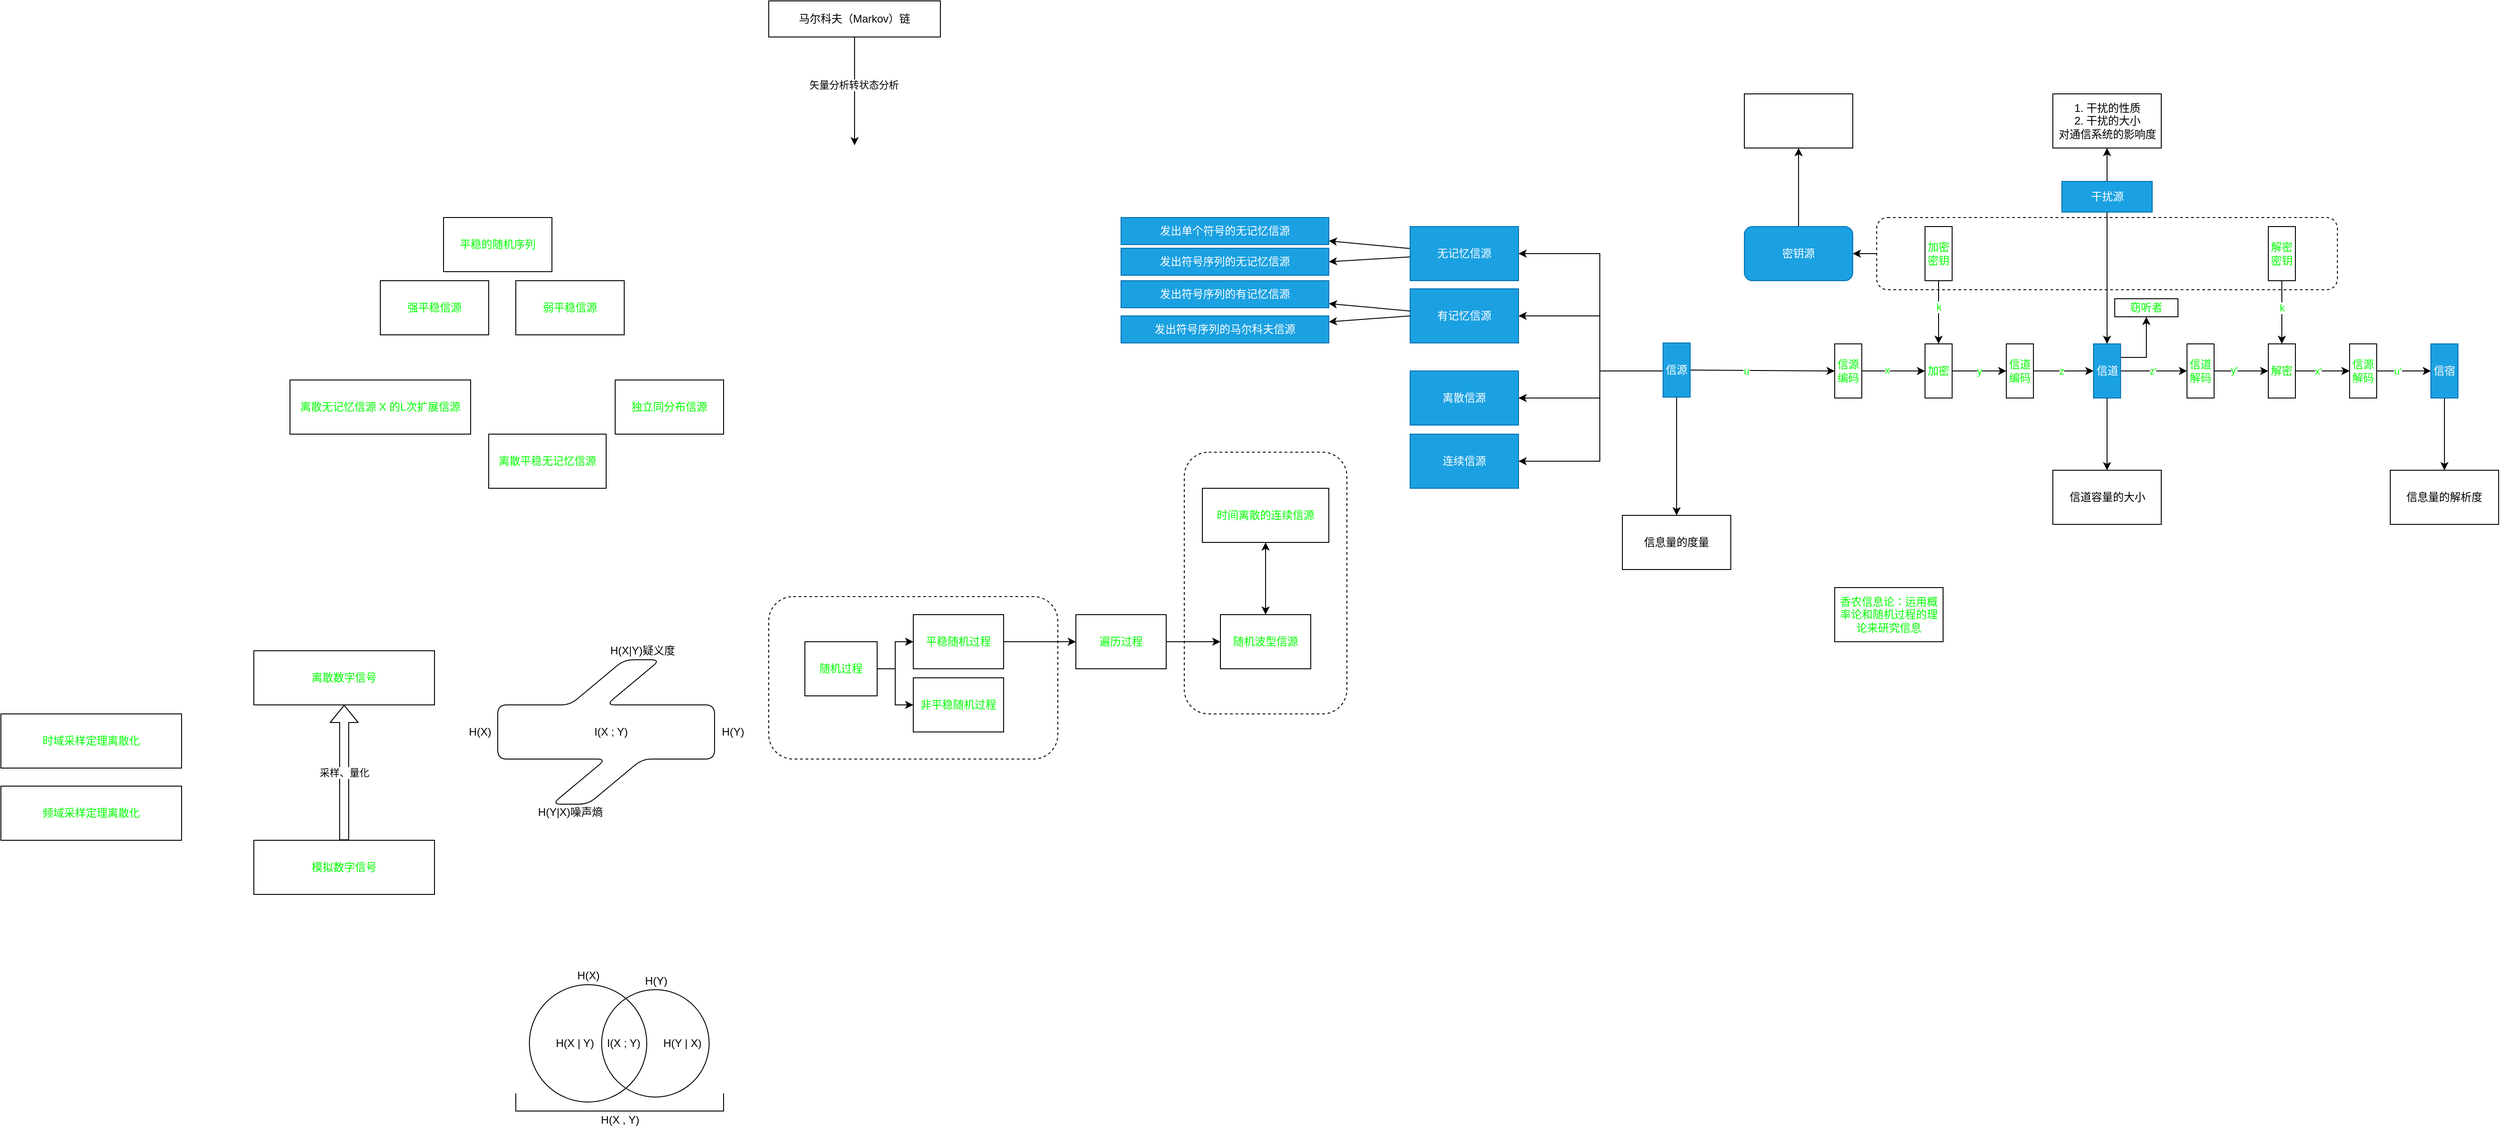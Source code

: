 <mxfile>
    <diagram id="MoYPsf-irSDns0FN64ep" name="Page-1">
        <mxGraphModel dx="3439" dy="548" grid="1" gridSize="10" guides="1" tooltips="1" connect="1" arrows="1" fold="0" page="1" pageScale="1" pageWidth="827" pageHeight="1169" math="1" shadow="0">
            <root>
                <mxCell id="0"/>
                <mxCell id="1" parent="0"/>
                <mxCell id="107" value="" style="rounded=1;whiteSpace=wrap;html=1;fontColor=#00FF00;dashed=1;" parent="1" vertex="1">
                    <mxGeometry x="-510" y="630" width="180" height="290" as="geometry"/>
                </mxCell>
                <mxCell id="99" value="" style="rounded=1;whiteSpace=wrap;html=1;fontColor=#00FF00;dashed=1;" parent="1" vertex="1">
                    <mxGeometry x="-970" y="790" width="320" height="180" as="geometry"/>
                </mxCell>
                <mxCell id="55" value="" style="edgeStyle=orthogonalEdgeStyle;rounded=0;orthogonalLoop=1;jettySize=auto;html=1;fontColor=#00FF00;" parent="1" source="53" target="54" edge="1">
                    <mxGeometry relative="1" as="geometry"/>
                </mxCell>
                <mxCell id="53" value="" style="rounded=1;whiteSpace=wrap;html=1;fontColor=#00FF00;dashed=1;" parent="1" vertex="1">
                    <mxGeometry x="256.5" y="370" width="510" height="80" as="geometry"/>
                </mxCell>
                <mxCell id="15" style="edgeStyle=orthogonalEdgeStyle;rounded=0;orthogonalLoop=1;jettySize=auto;html=1;exitX=1;exitY=0.5;exitDx=0;exitDy=0;entryX=0;entryY=0.5;entryDx=0;entryDy=0;fontColor=#00FF00;" parent="1" source="2" target="4" edge="1">
                    <mxGeometry relative="1" as="geometry"/>
                </mxCell>
                <mxCell id="33" value="x" style="edgeLabel;html=1;align=center;verticalAlign=middle;resizable=0;points=[];fontColor=#00FF00;" parent="15" vertex="1" connectable="0">
                    <mxGeometry x="-0.206" y="1" relative="1" as="geometry">
                        <mxPoint as="offset"/>
                    </mxGeometry>
                </mxCell>
                <mxCell id="2" value="信源编码" style="rounded=0;whiteSpace=wrap;html=1;fontColor=#00FF00;" parent="1" vertex="1">
                    <mxGeometry x="210" y="510" width="30" height="60" as="geometry"/>
                </mxCell>
                <mxCell id="14" style="rounded=0;orthogonalLoop=1;jettySize=auto;html=1;exitX=1;exitY=0.5;exitDx=0;exitDy=0;entryX=0;entryY=0.5;entryDx=0;entryDy=0;fontColor=#00FF00;" parent="1" source="3" target="2" edge="1">
                    <mxGeometry relative="1" as="geometry"/>
                </mxCell>
                <mxCell id="31" value="u" style="edgeLabel;html=1;align=center;verticalAlign=middle;resizable=0;points=[];fontColor=#00FF00;" parent="14" vertex="1" connectable="0">
                    <mxGeometry x="-0.087" relative="1" as="geometry">
                        <mxPoint x="-11.14" as="offset"/>
                    </mxGeometry>
                </mxCell>
                <mxCell id="45" value="" style="edgeStyle=orthogonalEdgeStyle;rounded=0;orthogonalLoop=1;jettySize=auto;html=1;" parent="1" source="3" target="44" edge="1">
                    <mxGeometry relative="1" as="geometry"/>
                </mxCell>
                <mxCell id="62" value="" style="edgeStyle=orthogonalEdgeStyle;rounded=0;orthogonalLoop=1;jettySize=auto;html=1;entryX=1;entryY=0.5;entryDx=0;entryDy=0;" parent="1" source="3" target="61" edge="1">
                    <mxGeometry relative="1" as="geometry">
                        <Array as="points">
                            <mxPoint x="-50" y="540"/>
                            <mxPoint x="-50" y="410"/>
                        </Array>
                    </mxGeometry>
                </mxCell>
                <mxCell id="63" style="edgeStyle=orthogonalEdgeStyle;rounded=0;orthogonalLoop=1;jettySize=auto;html=1;entryX=1;entryY=0.5;entryDx=0;entryDy=0;" parent="1" source="3" target="64" edge="1">
                    <mxGeometry relative="1" as="geometry">
                        <mxPoint y="630" as="targetPoint"/>
                        <Array as="points">
                            <mxPoint x="-50" y="540"/>
                            <mxPoint x="-50" y="479"/>
                        </Array>
                    </mxGeometry>
                </mxCell>
                <mxCell id="77" style="edgeStyle=orthogonalEdgeStyle;rounded=0;orthogonalLoop=1;jettySize=auto;html=1;entryX=1;entryY=0.5;entryDx=0;entryDy=0;" parent="1" source="3" target="78" edge="1">
                    <mxGeometry relative="1" as="geometry">
                        <mxPoint x="-170" y="650" as="targetPoint"/>
                        <Array as="points">
                            <mxPoint x="-50" y="540"/>
                            <mxPoint x="-50" y="570"/>
                        </Array>
                    </mxGeometry>
                </mxCell>
                <mxCell id="80" style="edgeStyle=orthogonalEdgeStyle;rounded=0;orthogonalLoop=1;jettySize=auto;html=1;entryX=1;entryY=0.5;entryDx=0;entryDy=0;" parent="1" source="3" target="79" edge="1">
                    <mxGeometry relative="1" as="geometry">
                        <Array as="points">
                            <mxPoint x="-50" y="540"/>
                            <mxPoint x="-50" y="640"/>
                        </Array>
                    </mxGeometry>
                </mxCell>
                <mxCell id="3" value="信源" style="rounded=0;whiteSpace=wrap;html=1;strokeColor=#006EAF;fillColor=#1ba1e2;fontColor=#ffffff;" parent="1" vertex="1">
                    <mxGeometry x="20" y="509" width="30" height="60" as="geometry"/>
                </mxCell>
                <mxCell id="16" style="edgeStyle=orthogonalEdgeStyle;rounded=0;orthogonalLoop=1;jettySize=auto;html=1;exitX=1;exitY=0.5;exitDx=0;exitDy=0;entryX=0;entryY=0.5;entryDx=0;entryDy=0;fontColor=#00FF00;" parent="1" source="4" target="5" edge="1">
                    <mxGeometry relative="1" as="geometry"/>
                </mxCell>
                <mxCell id="34" value="y" style="edgeLabel;html=1;align=center;verticalAlign=middle;resizable=0;points=[];fontColor=#00FF00;" parent="16" vertex="1" connectable="0">
                    <mxGeometry x="0.167" relative="1" as="geometry">
                        <mxPoint x="-4.86" as="offset"/>
                    </mxGeometry>
                </mxCell>
                <mxCell id="4" value="加密" style="rounded=0;whiteSpace=wrap;html=1;fontColor=#00FF00;" parent="1" vertex="1">
                    <mxGeometry x="310" y="510" width="30" height="60" as="geometry"/>
                </mxCell>
                <mxCell id="9" value="" style="edgeStyle=orthogonalEdgeStyle;rounded=0;orthogonalLoop=1;jettySize=auto;html=1;exitX=1;exitY=0.5;exitDx=0;exitDy=0;fontColor=#00FF00;" parent="1" source="5" target="8" edge="1">
                    <mxGeometry relative="1" as="geometry">
                        <mxPoint x="460" y="540" as="sourcePoint"/>
                    </mxGeometry>
                </mxCell>
                <mxCell id="35" value="z" style="edgeLabel;html=1;align=center;verticalAlign=middle;resizable=0;points=[];fontColor=#00FF00;" parent="9" vertex="1" connectable="0">
                    <mxGeometry x="-0.32" y="-1" relative="1" as="geometry">
                        <mxPoint x="8.64" y="-1" as="offset"/>
                    </mxGeometry>
                </mxCell>
                <mxCell id="5" value="信道编码" style="rounded=0;whiteSpace=wrap;html=1;fontColor=#00FF00;" parent="1" vertex="1">
                    <mxGeometry x="400" y="510" width="30" height="60" as="geometry"/>
                </mxCell>
                <mxCell id="17" style="edgeStyle=orthogonalEdgeStyle;rounded=0;orthogonalLoop=1;jettySize=auto;html=1;exitX=1;exitY=0.5;exitDx=0;exitDy=0;entryX=0;entryY=0.5;entryDx=0;entryDy=0;fontColor=#00FF00;" parent="1" source="8" target="10" edge="1">
                    <mxGeometry relative="1" as="geometry"/>
                </mxCell>
                <mxCell id="36" value="z'" style="edgeLabel;html=1;align=center;verticalAlign=middle;resizable=0;points=[];fontColor=#00FF00;" parent="17" vertex="1" connectable="0">
                    <mxGeometry x="-0.137" relative="1" as="geometry">
                        <mxPoint x="3.57" as="offset"/>
                    </mxGeometry>
                </mxCell>
                <mxCell id="30" style="edgeStyle=orthogonalEdgeStyle;rounded=0;orthogonalLoop=1;jettySize=auto;html=1;exitX=1;exitY=0.25;exitDx=0;exitDy=0;entryX=0.5;entryY=1;entryDx=0;entryDy=0;fontColor=#00FF00;" parent="1" source="8" target="24" edge="1">
                    <mxGeometry relative="1" as="geometry"/>
                </mxCell>
                <mxCell id="47" value="" style="edgeStyle=orthogonalEdgeStyle;rounded=0;orthogonalLoop=1;jettySize=auto;html=1;" parent="1" source="8" target="46" edge="1">
                    <mxGeometry relative="1" as="geometry"/>
                </mxCell>
                <mxCell id="8" value="信道" style="rounded=0;whiteSpace=wrap;html=1;fontColor=#ffffff;fillColor=#1ba1e2;strokeColor=#006EAF;" parent="1" vertex="1">
                    <mxGeometry x="496.5" y="510" width="30" height="60" as="geometry"/>
                </mxCell>
                <mxCell id="18" style="edgeStyle=orthogonalEdgeStyle;rounded=0;orthogonalLoop=1;jettySize=auto;html=1;exitX=1;exitY=0.5;exitDx=0;exitDy=0;entryX=0;entryY=0.5;entryDx=0;entryDy=0;fontColor=#00FF00;" parent="1" source="10" target="11" edge="1">
                    <mxGeometry relative="1" as="geometry"/>
                </mxCell>
                <mxCell id="38" value="y'" style="edgeLabel;html=1;align=center;verticalAlign=middle;resizable=0;points=[];fontColor=#00FF00;" parent="18" vertex="1" connectable="0">
                    <mxGeometry x="-0.287" y="1" relative="1" as="geometry">
                        <mxPoint as="offset"/>
                    </mxGeometry>
                </mxCell>
                <mxCell id="10" value="信道解码" style="rounded=0;whiteSpace=wrap;html=1;fontColor=#00FF00;" parent="1" vertex="1">
                    <mxGeometry x="600" y="510" width="30" height="60" as="geometry"/>
                </mxCell>
                <mxCell id="19" style="edgeStyle=orthogonalEdgeStyle;rounded=0;orthogonalLoop=1;jettySize=auto;html=1;exitX=1;exitY=0.5;exitDx=0;exitDy=0;entryX=0;entryY=0.5;entryDx=0;entryDy=0;fontColor=#00FF00;" parent="1" source="11" target="12" edge="1">
                    <mxGeometry relative="1" as="geometry"/>
                </mxCell>
                <mxCell id="39" value="x'" style="edgeLabel;html=1;align=center;verticalAlign=middle;resizable=0;points=[];fontColor=#00FF00;" parent="19" vertex="1" connectable="0">
                    <mxGeometry x="-0.191" relative="1" as="geometry">
                        <mxPoint as="offset"/>
                    </mxGeometry>
                </mxCell>
                <mxCell id="11" value="解密" style="rounded=0;whiteSpace=wrap;html=1;fontColor=#00FF00;" parent="1" vertex="1">
                    <mxGeometry x="690" y="510" width="30" height="60" as="geometry"/>
                </mxCell>
                <mxCell id="20" style="edgeStyle=orthogonalEdgeStyle;rounded=0;orthogonalLoop=1;jettySize=auto;html=1;exitX=1;exitY=0.5;exitDx=0;exitDy=0;entryX=0;entryY=0.5;entryDx=0;entryDy=0;fontColor=#00FF00;" parent="1" source="12" target="13" edge="1">
                    <mxGeometry relative="1" as="geometry"/>
                </mxCell>
                <mxCell id="40" value="u'" style="edgeLabel;html=1;align=center;verticalAlign=middle;resizable=0;points=[];fontColor=#00FF00;" parent="20" vertex="1" connectable="0">
                    <mxGeometry x="-0.243" relative="1" as="geometry">
                        <mxPoint as="offset"/>
                    </mxGeometry>
                </mxCell>
                <mxCell id="12" value="信源解码" style="rounded=0;whiteSpace=wrap;html=1;fontColor=#00FF00;" parent="1" vertex="1">
                    <mxGeometry x="780" y="510" width="30" height="60" as="geometry"/>
                </mxCell>
                <mxCell id="49" value="" style="edgeStyle=orthogonalEdgeStyle;rounded=0;orthogonalLoop=1;jettySize=auto;html=1;" parent="1" source="13" target="48" edge="1">
                    <mxGeometry relative="1" as="geometry"/>
                </mxCell>
                <mxCell id="13" value="信宿" style="rounded=0;whiteSpace=wrap;html=1;fontColor=#ffffff;fillColor=#1ba1e2;strokeColor=#006EAF;" parent="1" vertex="1">
                    <mxGeometry x="870" y="510" width="30" height="60" as="geometry"/>
                </mxCell>
                <mxCell id="27" style="edgeStyle=orthogonalEdgeStyle;rounded=0;orthogonalLoop=1;jettySize=auto;html=1;exitX=0.5;exitY=1;exitDx=0;exitDy=0;entryX=0.5;entryY=0;entryDx=0;entryDy=0;fontColor=#00FF00;" parent="1" source="21" target="4" edge="1">
                    <mxGeometry relative="1" as="geometry">
                        <Array as="points">
                            <mxPoint x="325" y="460"/>
                            <mxPoint x="325" y="460"/>
                        </Array>
                    </mxGeometry>
                </mxCell>
                <mxCell id="41" value="k" style="edgeLabel;html=1;align=center;verticalAlign=middle;resizable=0;points=[];fontColor=#00FF00;" parent="27" vertex="1" connectable="0">
                    <mxGeometry x="-0.178" relative="1" as="geometry">
                        <mxPoint as="offset"/>
                    </mxGeometry>
                </mxCell>
                <mxCell id="21" value="加密密钥" style="rounded=0;whiteSpace=wrap;html=1;fontColor=#00FF00;" parent="1" vertex="1">
                    <mxGeometry x="310" y="380" width="30" height="60" as="geometry"/>
                </mxCell>
                <mxCell id="28" style="edgeStyle=orthogonalEdgeStyle;rounded=0;orthogonalLoop=1;jettySize=auto;html=1;entryX=0.5;entryY=0;entryDx=0;entryDy=0;fontColor=#00FF00;" parent="1" target="11" edge="1">
                    <mxGeometry relative="1" as="geometry">
                        <mxPoint x="705" y="500" as="targetPoint"/>
                        <mxPoint x="705" y="407" as="sourcePoint"/>
                        <Array as="points">
                            <mxPoint x="705" y="407"/>
                        </Array>
                    </mxGeometry>
                </mxCell>
                <mxCell id="42" value="k" style="edgeLabel;html=1;align=center;verticalAlign=middle;resizable=0;points=[];fontColor=#00FF00;" parent="28" vertex="1" connectable="0">
                    <mxGeometry x="-0.171" relative="1" as="geometry">
                        <mxPoint y="20.22" as="offset"/>
                    </mxGeometry>
                </mxCell>
                <mxCell id="22" value="解密密钥" style="rounded=0;whiteSpace=wrap;html=1;fontColor=#00FF00;" parent="1" vertex="1">
                    <mxGeometry x="690" y="380" width="30" height="60" as="geometry"/>
                </mxCell>
                <mxCell id="29" style="edgeStyle=orthogonalEdgeStyle;rounded=0;orthogonalLoop=1;jettySize=auto;html=1;entryX=0.5;entryY=0;entryDx=0;entryDy=0;fontColor=#00FF00;" parent="1" source="23" target="8" edge="1">
                    <mxGeometry relative="1" as="geometry"/>
                </mxCell>
                <mxCell id="51" value="" style="edgeStyle=orthogonalEdgeStyle;rounded=0;orthogonalLoop=1;jettySize=auto;html=1;" parent="1" source="23" target="50" edge="1">
                    <mxGeometry relative="1" as="geometry"/>
                </mxCell>
                <mxCell id="23" value="干扰源" style="rounded=0;whiteSpace=wrap;html=1;fontColor=#ffffff;fillColor=#1ba1e2;strokeColor=#006EAF;" parent="1" vertex="1">
                    <mxGeometry x="461.5" y="330" width="100" height="34" as="geometry"/>
                </mxCell>
                <mxCell id="24" value="窃听者" style="rounded=0;whiteSpace=wrap;html=1;fontColor=#00FF00;" parent="1" vertex="1">
                    <mxGeometry x="520" y="460" width="70" height="20" as="geometry"/>
                </mxCell>
                <mxCell id="44" value="信息量的度量" style="whiteSpace=wrap;html=1;rounded=0;" parent="1" vertex="1">
                    <mxGeometry x="-25" y="700" width="120" height="60" as="geometry"/>
                </mxCell>
                <mxCell id="46" value="信道容量的大小" style="whiteSpace=wrap;html=1;rounded=0;" parent="1" vertex="1">
                    <mxGeometry x="451.5" y="650" width="120" height="60" as="geometry"/>
                </mxCell>
                <mxCell id="48" value="信息量的解析度" style="whiteSpace=wrap;html=1;rounded=0;" parent="1" vertex="1">
                    <mxGeometry x="825" y="650" width="120" height="60" as="geometry"/>
                </mxCell>
                <mxCell id="50" value="1. 干扰的性质&lt;br&gt;2. 干扰的大小&lt;br&gt;对通信系统的影响度" style="whiteSpace=wrap;html=1;rounded=0;" parent="1" vertex="1">
                    <mxGeometry x="451.5" y="233" width="120" height="60" as="geometry"/>
                </mxCell>
                <mxCell id="57" value="" style="edgeStyle=orthogonalEdgeStyle;rounded=0;orthogonalLoop=1;jettySize=auto;html=1;fontColor=#00FF00;entryX=0.5;entryY=1;entryDx=0;entryDy=0;" parent="1" source="54" target="59" edge="1">
                    <mxGeometry relative="1" as="geometry">
                        <mxPoint x="170" y="300" as="targetPoint"/>
                    </mxGeometry>
                </mxCell>
                <mxCell id="54" value="密钥源" style="whiteSpace=wrap;html=1;rounded=1;fontColor=#ffffff;fillColor=#1ba1e2;strokeColor=#006EAF;" parent="1" vertex="1">
                    <mxGeometry x="110" y="380" width="120" height="60" as="geometry"/>
                </mxCell>
                <mxCell id="59" value="" style="rounded=0;whiteSpace=wrap;html=1;fontColor=#00FF00;" parent="1" vertex="1">
                    <mxGeometry x="110" y="233" width="120" height="60" as="geometry"/>
                </mxCell>
                <mxCell id="60" value="香农信息论：运用概率论和随机过程的理论来研究信息" style="rounded=0;whiteSpace=wrap;html=1;fontColor=#00FF00;" parent="1" vertex="1">
                    <mxGeometry x="210" y="780" width="120" height="60" as="geometry"/>
                </mxCell>
                <mxCell id="67" value="" style="rounded=0;orthogonalLoop=1;jettySize=auto;html=1;" parent="1" source="61" target="65" edge="1">
                    <mxGeometry relative="1" as="geometry"/>
                </mxCell>
                <mxCell id="68" style="rounded=0;orthogonalLoop=1;jettySize=auto;html=1;entryX=1;entryY=0.5;entryDx=0;entryDy=0;" parent="1" source="61" target="69" edge="1">
                    <mxGeometry relative="1" as="geometry">
                        <mxPoint x="-340" y="454" as="targetPoint"/>
                    </mxGeometry>
                </mxCell>
                <mxCell id="61" value="无记忆信源" style="whiteSpace=wrap;html=1;rounded=0;fontColor=#ffffff;strokeColor=#006EAF;fillColor=#1ba1e2;" parent="1" vertex="1">
                    <mxGeometry x="-260" y="380" width="120" height="60" as="geometry"/>
                </mxCell>
                <mxCell id="64" value="有记忆信源" style="whiteSpace=wrap;html=1;rounded=0;fontColor=#ffffff;strokeColor=#006EAF;fillColor=#1ba1e2;" parent="1" vertex="1">
                    <mxGeometry x="-260" y="449" width="120" height="60" as="geometry"/>
                </mxCell>
                <mxCell id="65" value="发出单个符号的无记忆信源" style="whiteSpace=wrap;html=1;rounded=0;fontColor=#ffffff;strokeColor=#006EAF;fillColor=#1ba1e2;" parent="1" vertex="1">
                    <mxGeometry x="-580" y="370" width="230" height="30" as="geometry"/>
                </mxCell>
                <mxCell id="69" value="发出符号序列的无记忆信源" style="whiteSpace=wrap;html=1;rounded=0;fontColor=#ffffff;strokeColor=#006EAF;fillColor=#1ba1e2;" parent="1" vertex="1">
                    <mxGeometry x="-580" y="404" width="230" height="30" as="geometry"/>
                </mxCell>
                <mxCell id="75" style="rounded=0;orthogonalLoop=1;jettySize=auto;html=1;" parent="1" source="64" target="73" edge="1">
                    <mxGeometry relative="1" as="geometry"/>
                </mxCell>
                <mxCell id="73" value="发出符号序列的有记忆信源" style="whiteSpace=wrap;html=1;rounded=0;fontColor=#ffffff;strokeColor=#006EAF;fillColor=#1ba1e2;" parent="1" vertex="1">
                    <mxGeometry x="-580" y="440" width="230" height="30" as="geometry"/>
                </mxCell>
                <mxCell id="76" style="rounded=0;orthogonalLoop=1;jettySize=auto;html=1;exitX=0;exitY=0.5;exitDx=0;exitDy=0;" parent="1" source="64" target="74" edge="1">
                    <mxGeometry relative="1" as="geometry"/>
                </mxCell>
                <mxCell id="74" value="发出符号序列的马尔科夫信源" style="whiteSpace=wrap;html=1;rounded=0;fontColor=#ffffff;strokeColor=#006EAF;fillColor=#1ba1e2;" parent="1" vertex="1">
                    <mxGeometry x="-580" y="479" width="230" height="30" as="geometry"/>
                </mxCell>
                <mxCell id="78" value="离散信源" style="whiteSpace=wrap;html=1;rounded=0;fontColor=#ffffff;strokeColor=#006EAF;fillColor=#1ba1e2;" parent="1" vertex="1">
                    <mxGeometry x="-260" y="540" width="120" height="60" as="geometry"/>
                </mxCell>
                <mxCell id="79" value="连续信源" style="whiteSpace=wrap;html=1;rounded=0;fontColor=#ffffff;strokeColor=#006EAF;fillColor=#1ba1e2;" parent="1" vertex="1">
                    <mxGeometry x="-260" y="610" width="120" height="60" as="geometry"/>
                </mxCell>
                <mxCell id="82" value="平稳的随机序列" style="rounded=0;whiteSpace=wrap;html=1;fontColor=#00FF00;" parent="1" vertex="1">
                    <mxGeometry x="-1330" y="370" width="120" height="60" as="geometry"/>
                </mxCell>
                <mxCell id="84" value="强平稳信源" style="rounded=0;whiteSpace=wrap;html=1;fontColor=#00FF00;" parent="1" vertex="1">
                    <mxGeometry x="-1400" y="440" width="120" height="60" as="geometry"/>
                </mxCell>
                <mxCell id="85" value="弱平稳信源" style="rounded=0;whiteSpace=wrap;html=1;fontColor=#00FF00;" parent="1" vertex="1">
                    <mxGeometry x="-1250" y="440" width="120" height="60" as="geometry"/>
                </mxCell>
                <mxCell id="86" value="离散无记忆信源 X 的L次扩展信源" style="rounded=0;whiteSpace=wrap;html=1;fontColor=#00FF00;" parent="1" vertex="1">
                    <mxGeometry x="-1500" y="550" width="200" height="60" as="geometry"/>
                </mxCell>
                <mxCell id="88" value="独立同分布信源" style="rounded=0;whiteSpace=wrap;html=1;fontColor=#00FF00;" parent="1" vertex="1">
                    <mxGeometry x="-1140" y="550" width="120" height="60" as="geometry"/>
                </mxCell>
                <mxCell id="89" value="离散平稳无记忆信源" style="rounded=0;whiteSpace=wrap;html=1;fontColor=#00FF00;" parent="1" vertex="1">
                    <mxGeometry x="-1280" y="610" width="130" height="60" as="geometry"/>
                </mxCell>
                <mxCell id="90" value="离散数字信号" style="rounded=0;whiteSpace=wrap;html=1;fontColor=#00FF00;" parent="1" vertex="1">
                    <mxGeometry x="-1540" y="850" width="200" height="60" as="geometry"/>
                </mxCell>
                <mxCell id="109" style="edgeStyle=none;rounded=1;orthogonalLoop=1;jettySize=auto;html=1;entryX=0.5;entryY=1;entryDx=0;entryDy=0;shadow=0;startArrow=none;startFill=0;sourcePerimeterSpacing=0;targetPerimeterSpacing=0;shape=flexArrow;" parent="1" source="91" target="90" edge="1">
                    <mxGeometry relative="1" as="geometry"/>
                </mxCell>
                <mxCell id="110" value="采样、量化" style="edgeLabel;html=1;align=center;verticalAlign=middle;resizable=0;points=[];" parent="109" vertex="1" connectable="0">
                    <mxGeometry x="-0.138" y="-2" relative="1" as="geometry">
                        <mxPoint x="-2" y="-10.5" as="offset"/>
                    </mxGeometry>
                </mxCell>
                <mxCell id="91" value="模拟数字信号" style="rounded=0;whiteSpace=wrap;html=1;fontColor=#00FF00;" parent="1" vertex="1">
                    <mxGeometry x="-1540" y="1060" width="200" height="60" as="geometry"/>
                </mxCell>
                <mxCell id="95" style="edgeStyle=orthogonalEdgeStyle;rounded=0;orthogonalLoop=1;jettySize=auto;html=1;" parent="1" source="92" target="93" edge="1">
                    <mxGeometry relative="1" as="geometry"/>
                </mxCell>
                <mxCell id="96" style="edgeStyle=orthogonalEdgeStyle;rounded=0;orthogonalLoop=1;jettySize=auto;html=1;entryX=0.5;entryY=1;entryDx=0;entryDy=0;" parent="1" source="92" target="94" edge="1">
                    <mxGeometry relative="1" as="geometry"/>
                </mxCell>
                <mxCell id="92" value="随机过程" style="rounded=0;whiteSpace=wrap;html=1;fontColor=#00FF00;" parent="1" vertex="1">
                    <mxGeometry x="-930" y="840" width="80" height="60" as="geometry"/>
                </mxCell>
                <mxCell id="101" value="" style="edgeStyle=orthogonalEdgeStyle;rounded=0;orthogonalLoop=1;jettySize=auto;html=1;" parent="1" source="93" target="100" edge="1">
                    <mxGeometry relative="1" as="geometry"/>
                </mxCell>
                <mxCell id="93" value="平稳随机过程" style="rounded=0;whiteSpace=wrap;html=1;fontColor=#00FF00;" parent="1" vertex="1">
                    <mxGeometry x="-810" y="810" width="100" height="60" as="geometry"/>
                </mxCell>
                <mxCell id="94" value="非平稳随机过程" style="rounded=0;whiteSpace=wrap;html=1;fontColor=#00FF00;direction=south;" parent="1" vertex="1">
                    <mxGeometry x="-810" y="880" width="100" height="60" as="geometry"/>
                </mxCell>
                <mxCell id="103" value="" style="edgeStyle=orthogonalEdgeStyle;rounded=0;orthogonalLoop=1;jettySize=auto;html=1;" parent="1" source="100" target="102" edge="1">
                    <mxGeometry relative="1" as="geometry"/>
                </mxCell>
                <mxCell id="100" value="遍历过程" style="rounded=0;whiteSpace=wrap;html=1;fontColor=#00FF00;" parent="1" vertex="1">
                    <mxGeometry x="-630" y="810" width="100" height="60" as="geometry"/>
                </mxCell>
                <mxCell id="102" value="随机波型信源" style="rounded=0;whiteSpace=wrap;html=1;fontColor=#00FF00;" parent="1" vertex="1">
                    <mxGeometry x="-470" y="810" width="100" height="60" as="geometry"/>
                </mxCell>
                <mxCell id="104" style="orthogonalLoop=1;jettySize=auto;html=1;rounded=1;targetPerimeterSpacing=6;sourcePerimeterSpacing=6;exitX=0.5;exitY=0;exitDx=0;exitDy=0;exitPerimeter=0;shadow=0;startArrow=classic;startFill=1;entryX=0.5;entryY=1;entryDx=0;entryDy=0;" parent="1" source="102" target="105" edge="1">
                    <mxGeometry relative="1" as="geometry">
                        <mxPoint x="-440" y="730" as="targetPoint"/>
                    </mxGeometry>
                </mxCell>
                <mxCell id="105" value="时间离散的连续信源" style="rounded=0;whiteSpace=wrap;html=1;fontColor=#00FF00;" parent="1" vertex="1">
                    <mxGeometry x="-490" y="670" width="140" height="60" as="geometry"/>
                </mxCell>
                <mxCell id="112" value="时域采样定理离散化" style="rounded=0;whiteSpace=wrap;html=1;fontColor=#00FF00;" parent="1" vertex="1">
                    <mxGeometry x="-1820" y="920" width="200" height="60" as="geometry"/>
                </mxCell>
                <mxCell id="114" value="频域采样定理离散化" style="rounded=0;whiteSpace=wrap;html=1;fontColor=#00FF00;" parent="1" vertex="1">
                    <mxGeometry x="-1820" y="1000" width="200" height="60" as="geometry"/>
                </mxCell>
                <mxCell id="116" style="edgeStyle=orthogonalEdgeStyle;rounded=0;orthogonalLoop=1;jettySize=auto;html=1;" parent="1" source="115" edge="1">
                    <mxGeometry relative="1" as="geometry">
                        <mxPoint x="-875" y="290" as="targetPoint"/>
                    </mxGeometry>
                </mxCell>
                <mxCell id="117" value="矢量分析转状态分析" style="edgeLabel;html=1;align=center;verticalAlign=middle;resizable=0;points=[];" parent="116" vertex="1" connectable="0">
                    <mxGeometry x="-0.128" y="-1" relative="1" as="geometry">
                        <mxPoint as="offset"/>
                    </mxGeometry>
                </mxCell>
                <mxCell id="115" value="马尔科夫（Markov）链" style="rounded=0;whiteSpace=wrap;html=1;" parent="1" vertex="1">
                    <mxGeometry x="-970" y="130" width="190" height="40" as="geometry"/>
                </mxCell>
                <mxCell id="118" value="" style="endArrow=none;html=1;" parent="1" edge="1">
                    <mxGeometry width="50" height="50" relative="1" as="geometry">
                        <mxPoint x="-1030" y="940" as="sourcePoint"/>
                        <mxPoint x="-1030" y="940" as="targetPoint"/>
                        <Array as="points">
                            <mxPoint x="-1030" y="970"/>
                            <mxPoint x="-1110" y="970"/>
                            <mxPoint x="-1170" y="1020"/>
                            <mxPoint x="-1210" y="1020"/>
                            <mxPoint x="-1150" y="970"/>
                            <mxPoint x="-1270" y="970"/>
                            <mxPoint x="-1270" y="940"/>
                            <mxPoint x="-1270" y="910"/>
                            <mxPoint x="-1190" y="910"/>
                            <mxPoint x="-1130" y="860"/>
                            <mxPoint x="-1090" y="860"/>
                            <mxPoint x="-1150" y="910"/>
                            <mxPoint x="-1030" y="910"/>
                        </Array>
                    </mxGeometry>
                </mxCell>
                <mxCell id="119" value="H(X)" style="text;html=1;align=center;verticalAlign=middle;resizable=0;points=[];autosize=1;" vertex="1" parent="1">
                    <mxGeometry x="-1310" y="930" width="40" height="20" as="geometry"/>
                </mxCell>
                <mxCell id="122" value="H(X|Y)疑义度" style="text;html=1;align=center;verticalAlign=middle;resizable=0;points=[];autosize=1;" vertex="1" parent="1">
                    <mxGeometry x="-1155" y="840" width="90" height="20" as="geometry"/>
                </mxCell>
                <mxCell id="123" value="H(Y)" style="text;html=1;align=center;verticalAlign=middle;resizable=0;points=[];autosize=1;" vertex="1" parent="1">
                    <mxGeometry x="-1030" y="930" width="40" height="20" as="geometry"/>
                </mxCell>
                <mxCell id="124" value="H(Y|X)噪声熵" style="text;html=1;align=center;verticalAlign=middle;resizable=0;points=[];autosize=1;" vertex="1" parent="1">
                    <mxGeometry x="-1235" y="1019" width="90" height="20" as="geometry"/>
                </mxCell>
                <mxCell id="125" value="I(X ; Y)" style="text;html=1;align=center;verticalAlign=middle;resizable=0;points=[];autosize=1;" vertex="1" parent="1">
                    <mxGeometry x="-1170" y="930" width="50" height="20" as="geometry"/>
                </mxCell>
                <mxCell id="133" value="" style="ellipse;whiteSpace=wrap;html=1;aspect=fixed;fillColor=none;" vertex="1" parent="1">
                    <mxGeometry x="-1235" y="1220" width="130" height="130" as="geometry"/>
                </mxCell>
                <mxCell id="134" value="" style="ellipse;whiteSpace=wrap;html=1;aspect=fixed;fillColor=none;" vertex="1" parent="1">
                    <mxGeometry x="-1155" y="1225.5" width="119" height="119" as="geometry"/>
                </mxCell>
                <mxCell id="135" value="" style="shape=partialRectangle;whiteSpace=wrap;html=1;bottom=1;right=1;left=1;top=0;fillColor=none;routingCenterX=-0.5;" vertex="1" parent="1">
                    <mxGeometry x="-1250" y="1341" width="230" height="19" as="geometry"/>
                </mxCell>
                <mxCell id="136" value="H(X , Y)" style="text;html=1;align=center;verticalAlign=middle;resizable=0;points=[];autosize=1;" vertex="1" parent="1">
                    <mxGeometry x="-1165" y="1360" width="60" height="20" as="geometry"/>
                </mxCell>
                <mxCell id="137" value="H(X | Y)" style="text;html=1;align=center;verticalAlign=middle;resizable=0;points=[];autosize=1;" vertex="1" parent="1">
                    <mxGeometry x="-1215" y="1275" width="60" height="20" as="geometry"/>
                </mxCell>
                <mxCell id="138" value="H(Y | X)" style="text;html=1;align=center;verticalAlign=middle;resizable=0;points=[];autosize=1;" vertex="1" parent="1">
                    <mxGeometry x="-1096" y="1275" width="60" height="20" as="geometry"/>
                </mxCell>
                <mxCell id="139" value="I(X ; Y)" style="text;html=1;align=center;verticalAlign=middle;resizable=0;points=[];autosize=1;" vertex="1" parent="1">
                    <mxGeometry x="-1156" y="1275" width="50" height="20" as="geometry"/>
                </mxCell>
                <mxCell id="140" value="H(X)" style="text;html=1;align=center;verticalAlign=middle;resizable=0;points=[];autosize=1;" vertex="1" parent="1">
                    <mxGeometry x="-1190" y="1200" width="40" height="20" as="geometry"/>
                </mxCell>
                <mxCell id="141" value="H(Y)" style="text;html=1;align=center;verticalAlign=middle;resizable=0;points=[];autosize=1;" vertex="1" parent="1">
                    <mxGeometry x="-1115" y="1205.5" width="40" height="20" as="geometry"/>
                </mxCell>
            </root>
        </mxGraphModel>
    </diagram>
</mxfile>